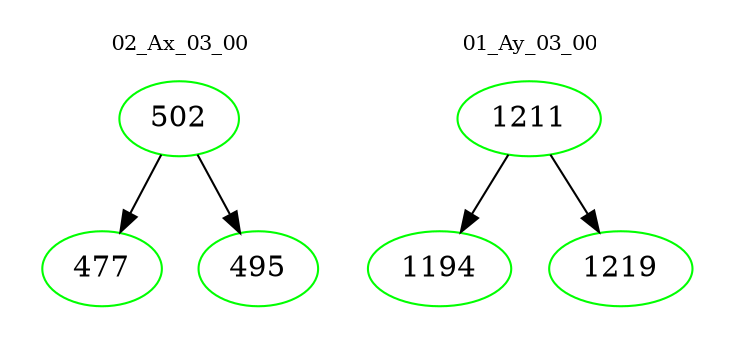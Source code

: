 digraph{
subgraph cluster_0 {
color = white
label = "02_Ax_03_00";
fontsize=10;
T0_502 [label="502", color="green"]
T0_502 -> T0_477 [color="black"]
T0_477 [label="477", color="green"]
T0_502 -> T0_495 [color="black"]
T0_495 [label="495", color="green"]
}
subgraph cluster_1 {
color = white
label = "01_Ay_03_00";
fontsize=10;
T1_1211 [label="1211", color="green"]
T1_1211 -> T1_1194 [color="black"]
T1_1194 [label="1194", color="green"]
T1_1211 -> T1_1219 [color="black"]
T1_1219 [label="1219", color="green"]
}
}
